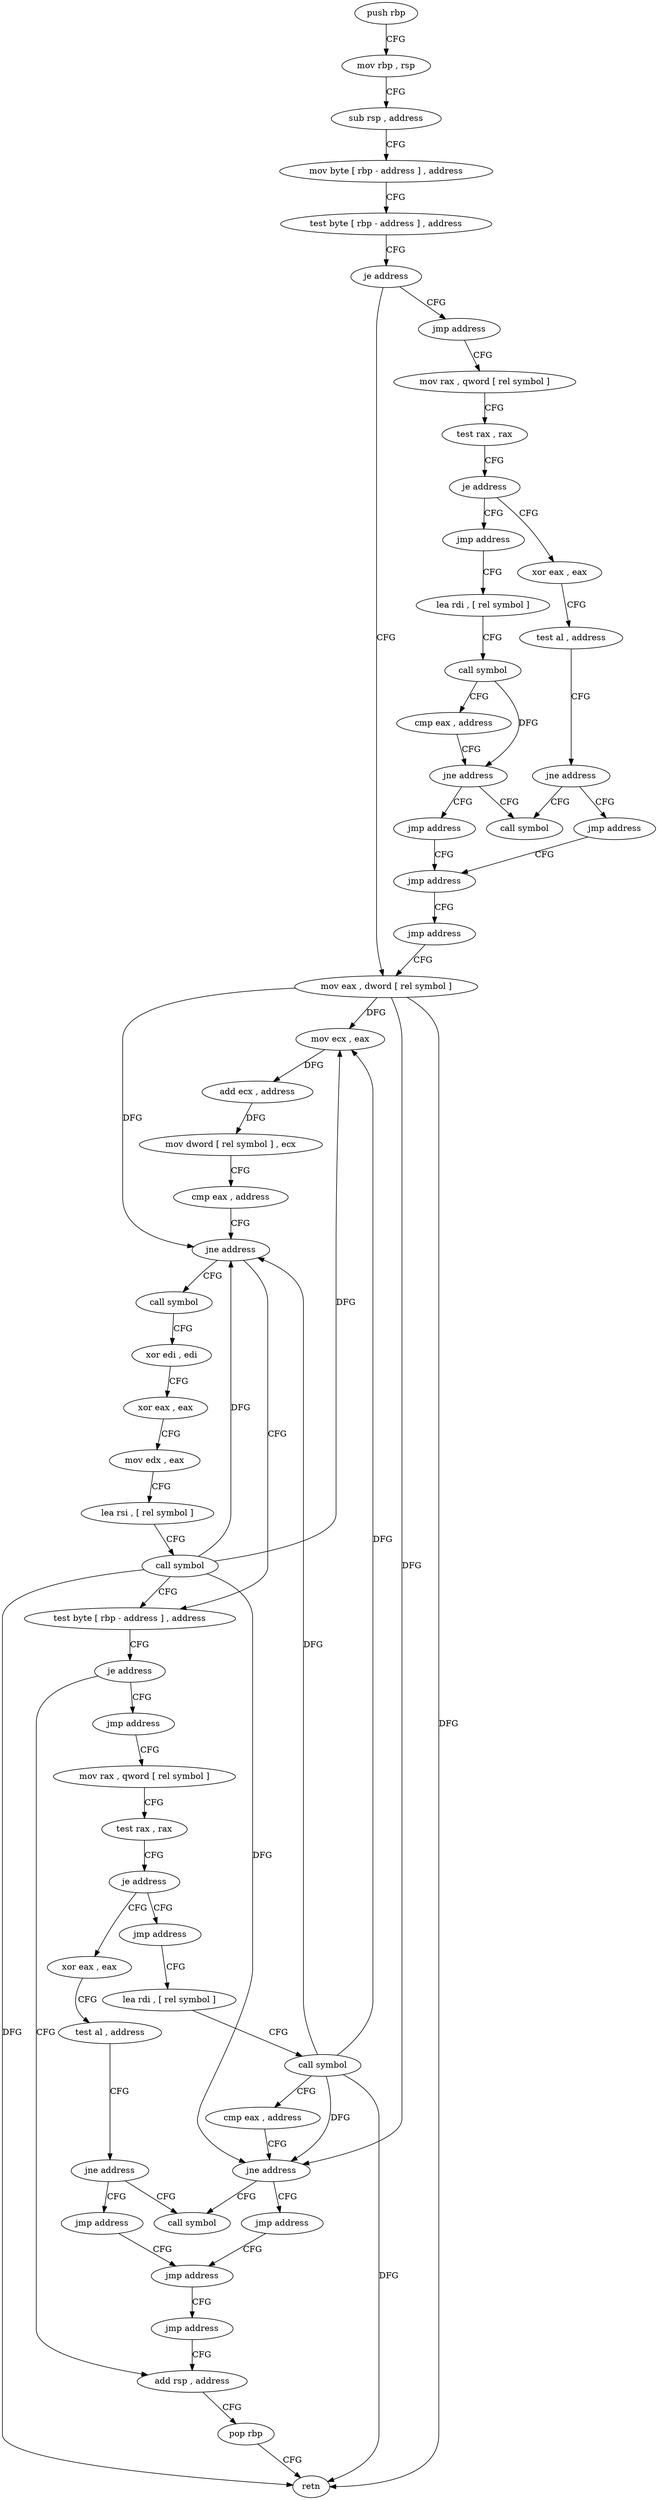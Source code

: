 digraph "func" {
"236064" [label = "push rbp" ]
"236065" [label = "mov rbp , rsp" ]
"236068" [label = "sub rsp , address" ]
"236072" [label = "mov byte [ rbp - address ] , address" ]
"236076" [label = "test byte [ rbp - address ] , address" ]
"236080" [label = "je address" ]
"236168" [label = "mov eax , dword [ rel symbol ]" ]
"236086" [label = "jmp address" ]
"236174" [label = "mov ecx , eax" ]
"236176" [label = "add ecx , address" ]
"236179" [label = "mov dword [ rel symbol ] , ecx" ]
"236185" [label = "cmp eax , address" ]
"236188" [label = "jne address" ]
"236217" [label = "test byte [ rbp - address ] , address" ]
"236194" [label = "call symbol" ]
"236091" [label = "mov rax , qword [ rel symbol ]" ]
"236221" [label = "je address" ]
"236309" [label = "add rsp , address" ]
"236227" [label = "jmp address" ]
"236199" [label = "xor edi , edi" ]
"236201" [label = "xor eax , eax" ]
"236203" [label = "mov edx , eax" ]
"236205" [label = "lea rsi , [ rel symbol ]" ]
"236212" [label = "call symbol" ]
"236098" [label = "test rax , rax" ]
"236101" [label = "je address" ]
"236138" [label = "xor eax , eax" ]
"236107" [label = "jmp address" ]
"236313" [label = "pop rbp" ]
"236314" [label = "retn" ]
"236232" [label = "mov rax , qword [ rel symbol ]" ]
"236140" [label = "test al , address" ]
"236142" [label = "jne address" ]
"236153" [label = "call symbol" ]
"236148" [label = "jmp address" ]
"236112" [label = "lea rdi , [ rel symbol ]" ]
"236239" [label = "test rax , rax" ]
"236242" [label = "je address" ]
"236279" [label = "xor eax , eax" ]
"236248" [label = "jmp address" ]
"236158" [label = "jmp address" ]
"236119" [label = "call symbol" ]
"236124" [label = "cmp eax , address" ]
"236127" [label = "jne address" ]
"236133" [label = "jmp address" ]
"236281" [label = "test al , address" ]
"236283" [label = "jne address" ]
"236294" [label = "call symbol" ]
"236289" [label = "jmp address" ]
"236253" [label = "lea rdi , [ rel symbol ]" ]
"236163" [label = "jmp address" ]
"236299" [label = "jmp address" ]
"236260" [label = "call symbol" ]
"236265" [label = "cmp eax , address" ]
"236268" [label = "jne address" ]
"236274" [label = "jmp address" ]
"236304" [label = "jmp address" ]
"236064" -> "236065" [ label = "CFG" ]
"236065" -> "236068" [ label = "CFG" ]
"236068" -> "236072" [ label = "CFG" ]
"236072" -> "236076" [ label = "CFG" ]
"236076" -> "236080" [ label = "CFG" ]
"236080" -> "236168" [ label = "CFG" ]
"236080" -> "236086" [ label = "CFG" ]
"236168" -> "236174" [ label = "DFG" ]
"236168" -> "236188" [ label = "DFG" ]
"236168" -> "236314" [ label = "DFG" ]
"236168" -> "236268" [ label = "DFG" ]
"236086" -> "236091" [ label = "CFG" ]
"236174" -> "236176" [ label = "DFG" ]
"236176" -> "236179" [ label = "DFG" ]
"236179" -> "236185" [ label = "CFG" ]
"236185" -> "236188" [ label = "CFG" ]
"236188" -> "236217" [ label = "CFG" ]
"236188" -> "236194" [ label = "CFG" ]
"236217" -> "236221" [ label = "CFG" ]
"236194" -> "236199" [ label = "CFG" ]
"236091" -> "236098" [ label = "CFG" ]
"236221" -> "236309" [ label = "CFG" ]
"236221" -> "236227" [ label = "CFG" ]
"236309" -> "236313" [ label = "CFG" ]
"236227" -> "236232" [ label = "CFG" ]
"236199" -> "236201" [ label = "CFG" ]
"236201" -> "236203" [ label = "CFG" ]
"236203" -> "236205" [ label = "CFG" ]
"236205" -> "236212" [ label = "CFG" ]
"236212" -> "236217" [ label = "CFG" ]
"236212" -> "236174" [ label = "DFG" ]
"236212" -> "236188" [ label = "DFG" ]
"236212" -> "236314" [ label = "DFG" ]
"236212" -> "236268" [ label = "DFG" ]
"236098" -> "236101" [ label = "CFG" ]
"236101" -> "236138" [ label = "CFG" ]
"236101" -> "236107" [ label = "CFG" ]
"236138" -> "236140" [ label = "CFG" ]
"236107" -> "236112" [ label = "CFG" ]
"236313" -> "236314" [ label = "CFG" ]
"236232" -> "236239" [ label = "CFG" ]
"236140" -> "236142" [ label = "CFG" ]
"236142" -> "236153" [ label = "CFG" ]
"236142" -> "236148" [ label = "CFG" ]
"236148" -> "236158" [ label = "CFG" ]
"236112" -> "236119" [ label = "CFG" ]
"236239" -> "236242" [ label = "CFG" ]
"236242" -> "236279" [ label = "CFG" ]
"236242" -> "236248" [ label = "CFG" ]
"236279" -> "236281" [ label = "CFG" ]
"236248" -> "236253" [ label = "CFG" ]
"236158" -> "236163" [ label = "CFG" ]
"236119" -> "236124" [ label = "CFG" ]
"236119" -> "236127" [ label = "DFG" ]
"236124" -> "236127" [ label = "CFG" ]
"236127" -> "236153" [ label = "CFG" ]
"236127" -> "236133" [ label = "CFG" ]
"236133" -> "236158" [ label = "CFG" ]
"236281" -> "236283" [ label = "CFG" ]
"236283" -> "236294" [ label = "CFG" ]
"236283" -> "236289" [ label = "CFG" ]
"236289" -> "236299" [ label = "CFG" ]
"236253" -> "236260" [ label = "CFG" ]
"236163" -> "236168" [ label = "CFG" ]
"236299" -> "236304" [ label = "CFG" ]
"236260" -> "236265" [ label = "CFG" ]
"236260" -> "236174" [ label = "DFG" ]
"236260" -> "236188" [ label = "DFG" ]
"236260" -> "236314" [ label = "DFG" ]
"236260" -> "236268" [ label = "DFG" ]
"236265" -> "236268" [ label = "CFG" ]
"236268" -> "236294" [ label = "CFG" ]
"236268" -> "236274" [ label = "CFG" ]
"236274" -> "236299" [ label = "CFG" ]
"236304" -> "236309" [ label = "CFG" ]
}
